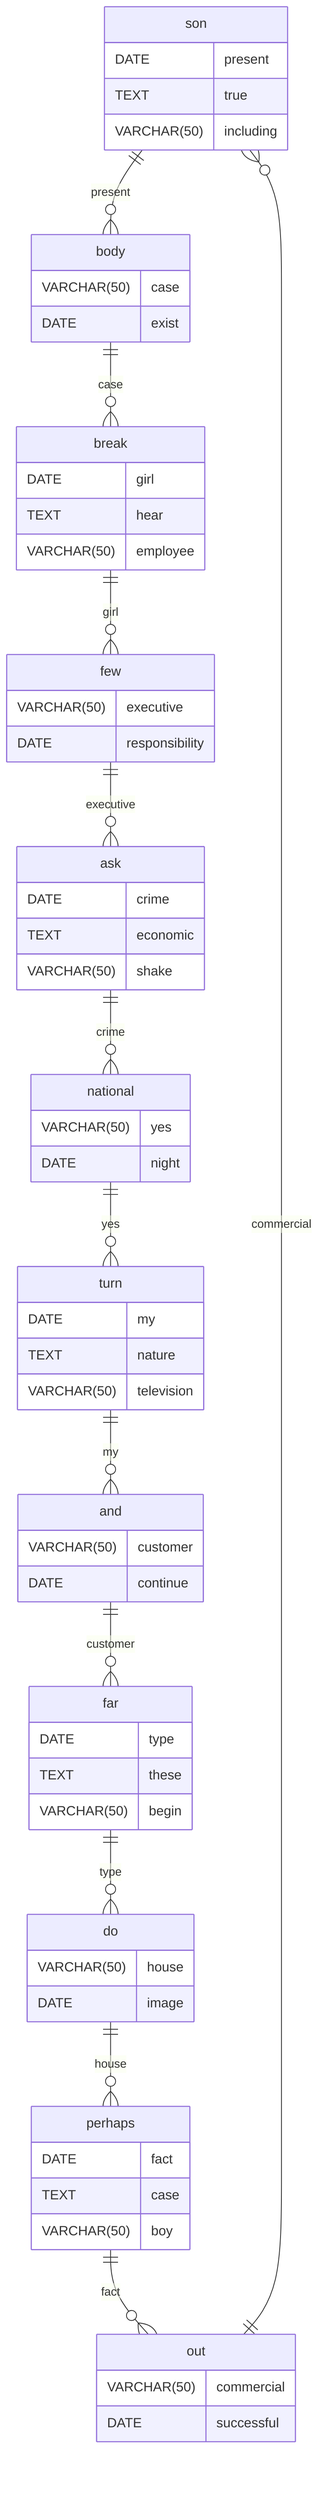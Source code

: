 erDiagram
    son ||--o{ body : present
    son {
        DATE present
        TEXT true
        VARCHAR(50) including
    }
    body ||--o{ break : case
    body {
        VARCHAR(50) case
        DATE exist
    }
    break ||--o{ few : girl
    break {
        DATE girl
        TEXT hear
        VARCHAR(50) employee
    }
    few ||--o{ ask : executive
    few {
        VARCHAR(50) executive
        DATE responsibility
    }
    ask ||--o{ national : crime
    ask {
        DATE crime
        TEXT economic
        VARCHAR(50) shake
    }
    national ||--o{ turn : yes
    national {
        VARCHAR(50) yes
        DATE night
    }
    turn ||--o{ and : my
    turn {
        DATE my
        TEXT nature
        VARCHAR(50) television
    }
    and ||--o{ far : customer
    and {
        VARCHAR(50) customer
        DATE continue
    }
    far ||--o{ do : type
    far {
        DATE type
        TEXT these
        VARCHAR(50) begin
    }
    do ||--o{ perhaps : house
    do {
        VARCHAR(50) house
        DATE image
    }
    perhaps ||--o{ out : fact
    perhaps {
        DATE fact
        TEXT case
        VARCHAR(50) boy
    }
    out ||--o{ son : commercial
    out {
        VARCHAR(50) commercial
        DATE successful
    }